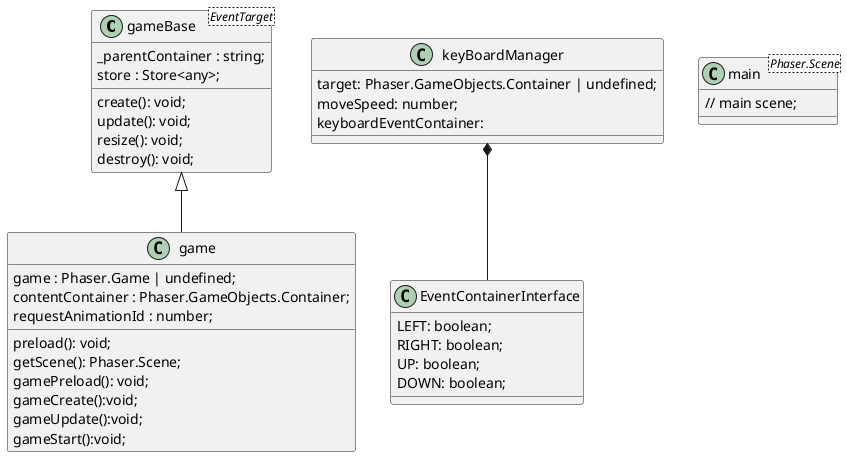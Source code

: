 @startuml
gameBase <|-- game
keyBoardManager *-- EventContainerInterface

class gameBase <EventTarget> {
    _parentContainer : string;
    store : Store<any>;
    create(): void;
    update(): void;
    resize(): void;
    destroy(): void;
}

class game {
    game : Phaser.Game | undefined;
    contentContainer : Phaser.GameObjects.Container;
    requestAnimationId : number;

    preload(): void;
    getScene(): Phaser.Scene;
    gamePreload(): void;
    gameCreate():void;
    gameUpdate():void;
    gameStart():void;
}

class EventContainerInterface {
 LEFT: boolean;
  RIGHT: boolean;
  UP: boolean;
  DOWN: boolean;
}

class keyBoardManager {
    target: Phaser.GameObjects.Container | undefined;
    moveSpeed: number;
    keyboardEventContainer:
}

class main <Phaser.Scene> {
    // main scene;
}





@enduml
